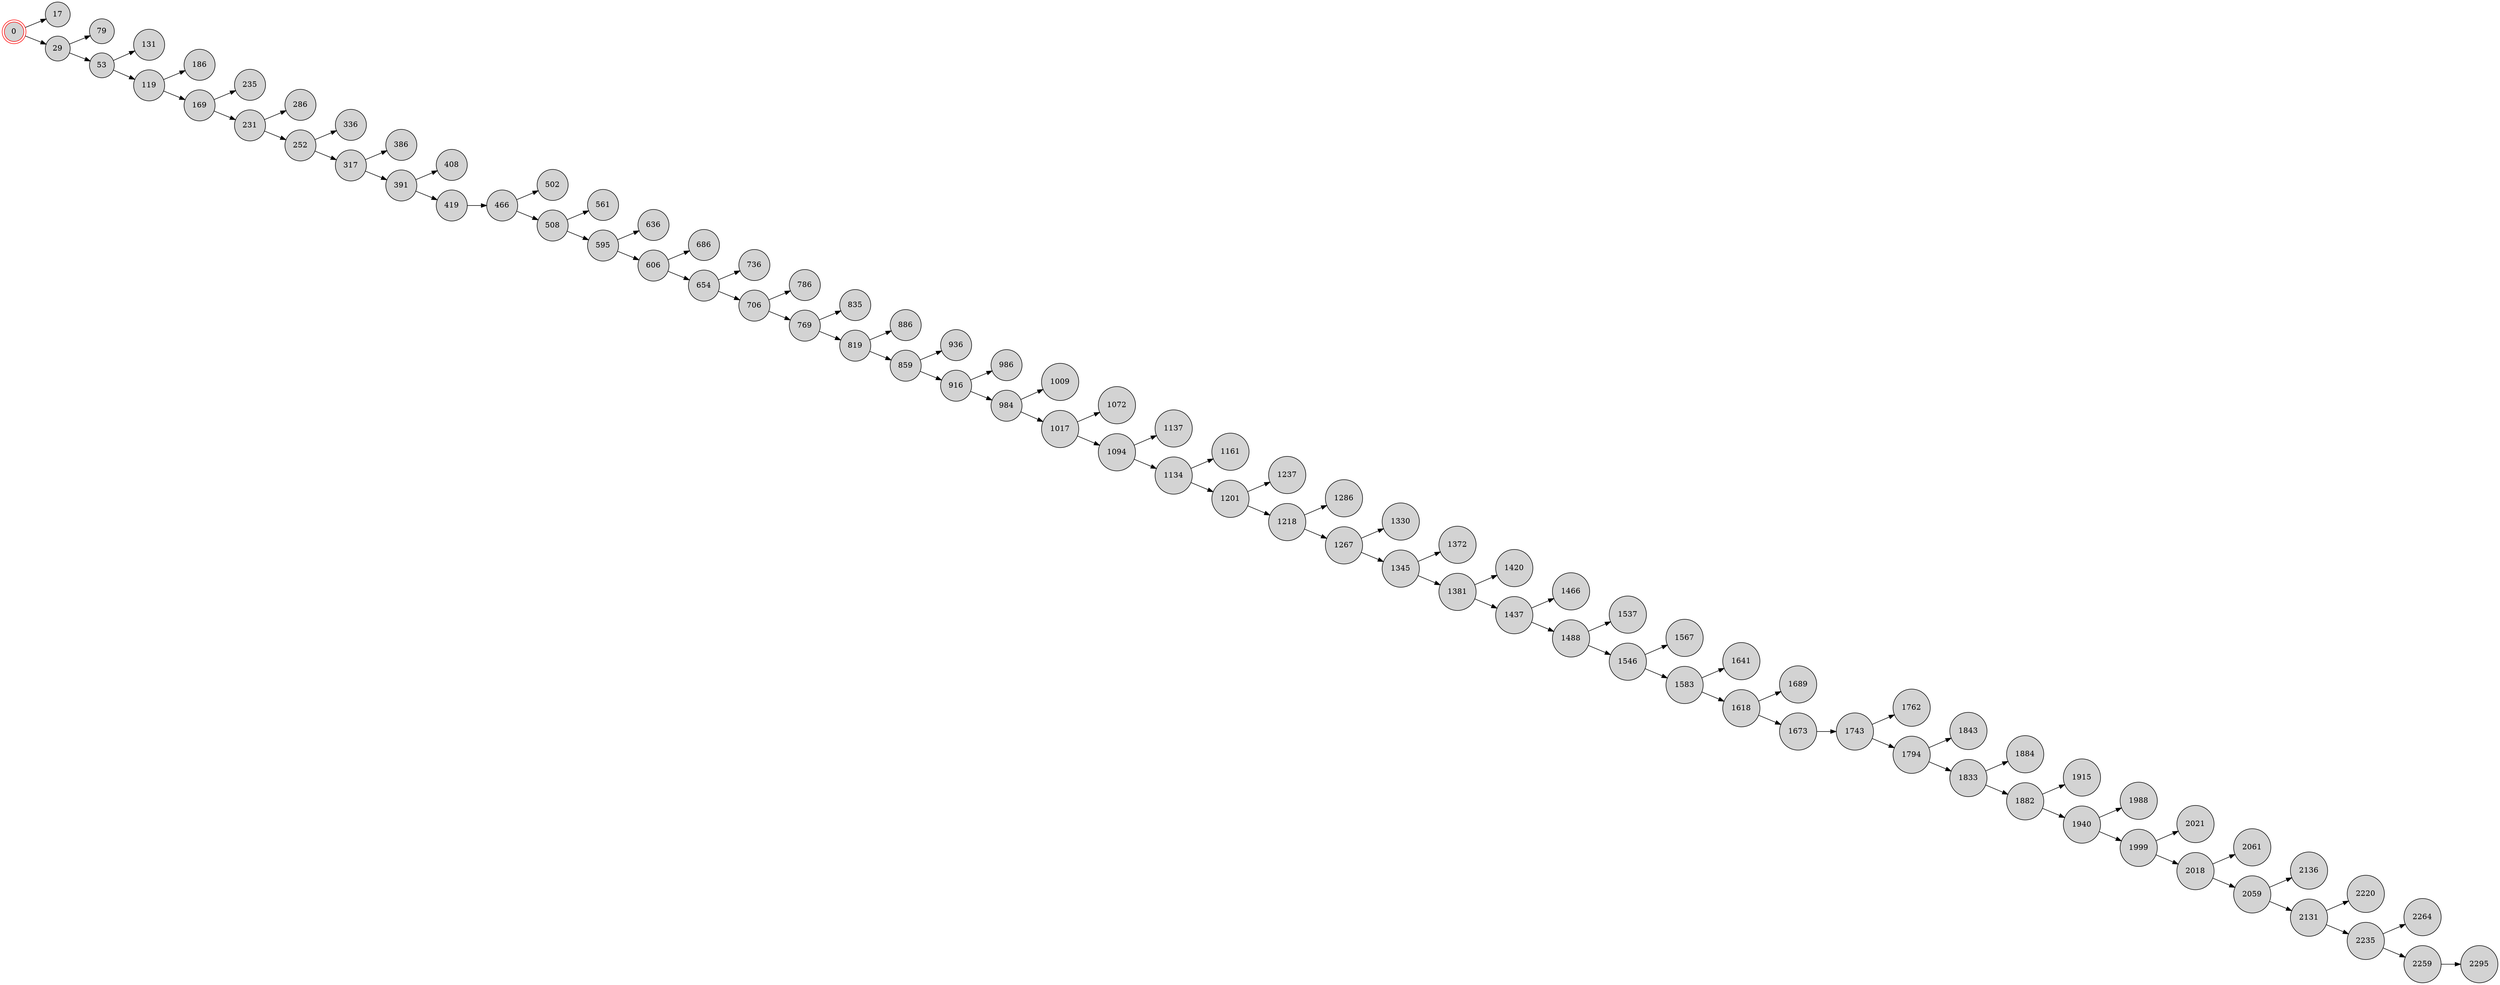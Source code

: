 digraph BlockchainTree {
    rankdir=LR;
    node [shape=circle, style=filled, fillcolor=lightgray];

    0 [shape=doublecircle, color=red];
    0 -> 17;
    0 -> 29;
    29 -> 79;
    29 -> 53;
    53 -> 131;
    53 -> 119;
    119 -> 186;
    119 -> 169;
    169 -> 235;
    169 -> 231;
    231 -> 286;
    231 -> 252;
    252 -> 336;
    252 -> 317;
    317 -> 386;
    317 -> 391;
    391 -> 408;
    391 -> 419;
    419 -> 466;
    466 -> 502;
    466 -> 508;
    508 -> 561;
    508 -> 595;
    595 -> 636;
    595 -> 606;
    606 -> 686;
    606 -> 654;
    654 -> 736;
    654 -> 706;
    706 -> 786;
    706 -> 769;
    769 -> 835;
    769 -> 819;
    819 -> 886;
    819 -> 859;
    859 -> 936;
    859 -> 916;
    916 -> 986;
    916 -> 984;
    984 -> 1009;
    984 -> 1017;
    1017 -> 1072;
    1017 -> 1094;
    1094 -> 1137;
    1094 -> 1134;
    1134 -> 1161;
    1134 -> 1201;
    1201 -> 1237;
    1201 -> 1218;
    1218 -> 1286;
    1218 -> 1267;
    1267 -> 1330;
    1267 -> 1345;
    1345 -> 1372;
    1345 -> 1381;
    1381 -> 1420;
    1381 -> 1437;
    1437 -> 1466;
    1437 -> 1488;
    1488 -> 1537;
    1488 -> 1546;
    1546 -> 1567;
    1546 -> 1583;
    1583 -> 1641;
    1583 -> 1618;
    1618 -> 1689;
    1618 -> 1673;
    1673 -> 1743;
    1743 -> 1762;
    1743 -> 1794;
    1794 -> 1843;
    1794 -> 1833;
    1833 -> 1884;
    1833 -> 1882;
    1882 -> 1915;
    1882 -> 1940;
    1940 -> 1988;
    1940 -> 1999;
    1999 -> 2021;
    1999 -> 2018;
    2018 -> 2061;
    2018 -> 2059;
    2059 -> 2136;
    2059 -> 2131;
    2131 -> 2220;
    2131 -> 2235;
    2235 -> 2264;
    2235 -> 2259;
    2259 -> 2295;
}
